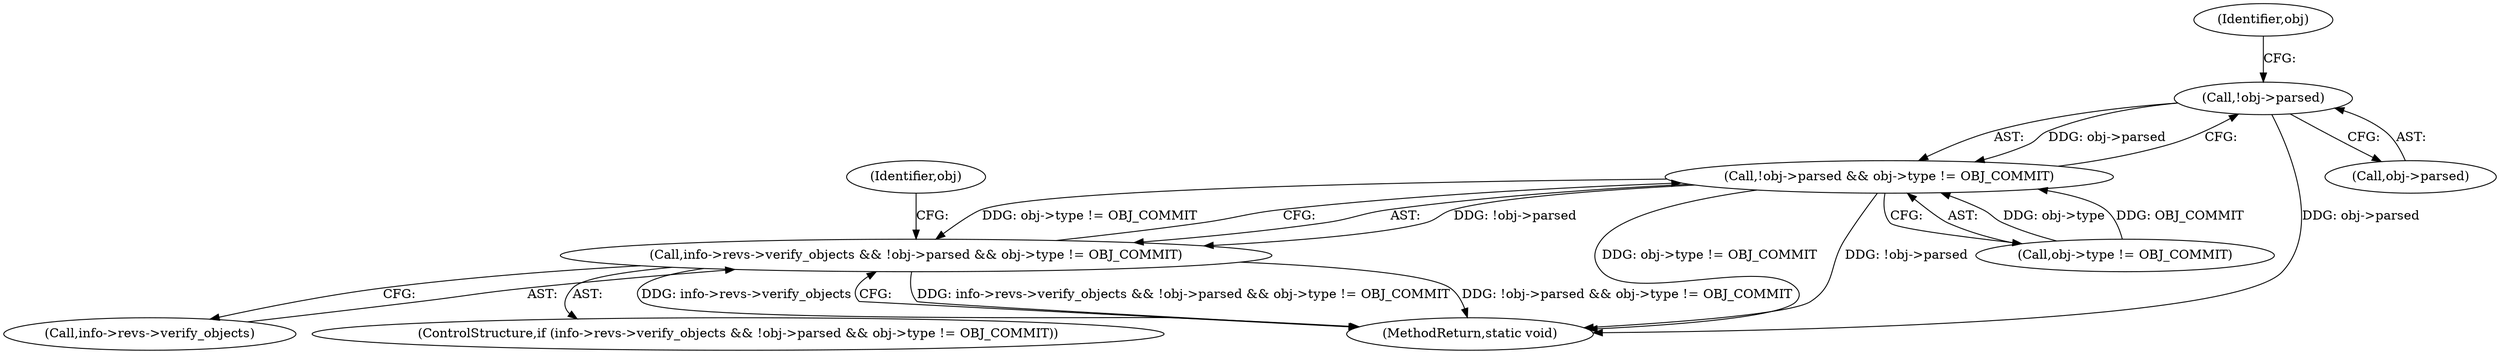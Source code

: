 digraph "0_git_de1e67d0703894cb6ea782e36abb63976ab07e60_1@pointer" {
"1000137" [label="(Call,!obj->parsed)"];
"1000136" [label="(Call,!obj->parsed && obj->type != OBJ_COMMIT)"];
"1000130" [label="(Call,info->revs->verify_objects && !obj->parsed && obj->type != OBJ_COMMIT)"];
"1000143" [label="(Identifier,obj)"];
"1000129" [label="(ControlStructure,if (info->revs->verify_objects && !obj->parsed && obj->type != OBJ_COMMIT))"];
"1000152" [label="(MethodReturn,static void)"];
"1000137" [label="(Call,!obj->parsed)"];
"1000149" [label="(Identifier,obj)"];
"1000138" [label="(Call,obj->parsed)"];
"1000136" [label="(Call,!obj->parsed && obj->type != OBJ_COMMIT)"];
"1000130" [label="(Call,info->revs->verify_objects && !obj->parsed && obj->type != OBJ_COMMIT)"];
"1000141" [label="(Call,obj->type != OBJ_COMMIT)"];
"1000131" [label="(Call,info->revs->verify_objects)"];
"1000137" -> "1000136"  [label="AST: "];
"1000137" -> "1000138"  [label="CFG: "];
"1000138" -> "1000137"  [label="AST: "];
"1000143" -> "1000137"  [label="CFG: "];
"1000136" -> "1000137"  [label="CFG: "];
"1000137" -> "1000152"  [label="DDG: obj->parsed"];
"1000137" -> "1000136"  [label="DDG: obj->parsed"];
"1000136" -> "1000130"  [label="AST: "];
"1000136" -> "1000141"  [label="CFG: "];
"1000141" -> "1000136"  [label="AST: "];
"1000130" -> "1000136"  [label="CFG: "];
"1000136" -> "1000152"  [label="DDG: obj->type != OBJ_COMMIT"];
"1000136" -> "1000152"  [label="DDG: !obj->parsed"];
"1000136" -> "1000130"  [label="DDG: !obj->parsed"];
"1000136" -> "1000130"  [label="DDG: obj->type != OBJ_COMMIT"];
"1000141" -> "1000136"  [label="DDG: obj->type"];
"1000141" -> "1000136"  [label="DDG: OBJ_COMMIT"];
"1000130" -> "1000129"  [label="AST: "];
"1000130" -> "1000131"  [label="CFG: "];
"1000131" -> "1000130"  [label="AST: "];
"1000149" -> "1000130"  [label="CFG: "];
"1000152" -> "1000130"  [label="CFG: "];
"1000130" -> "1000152"  [label="DDG: info->revs->verify_objects && !obj->parsed && obj->type != OBJ_COMMIT"];
"1000130" -> "1000152"  [label="DDG: !obj->parsed && obj->type != OBJ_COMMIT"];
"1000130" -> "1000152"  [label="DDG: info->revs->verify_objects"];
}
